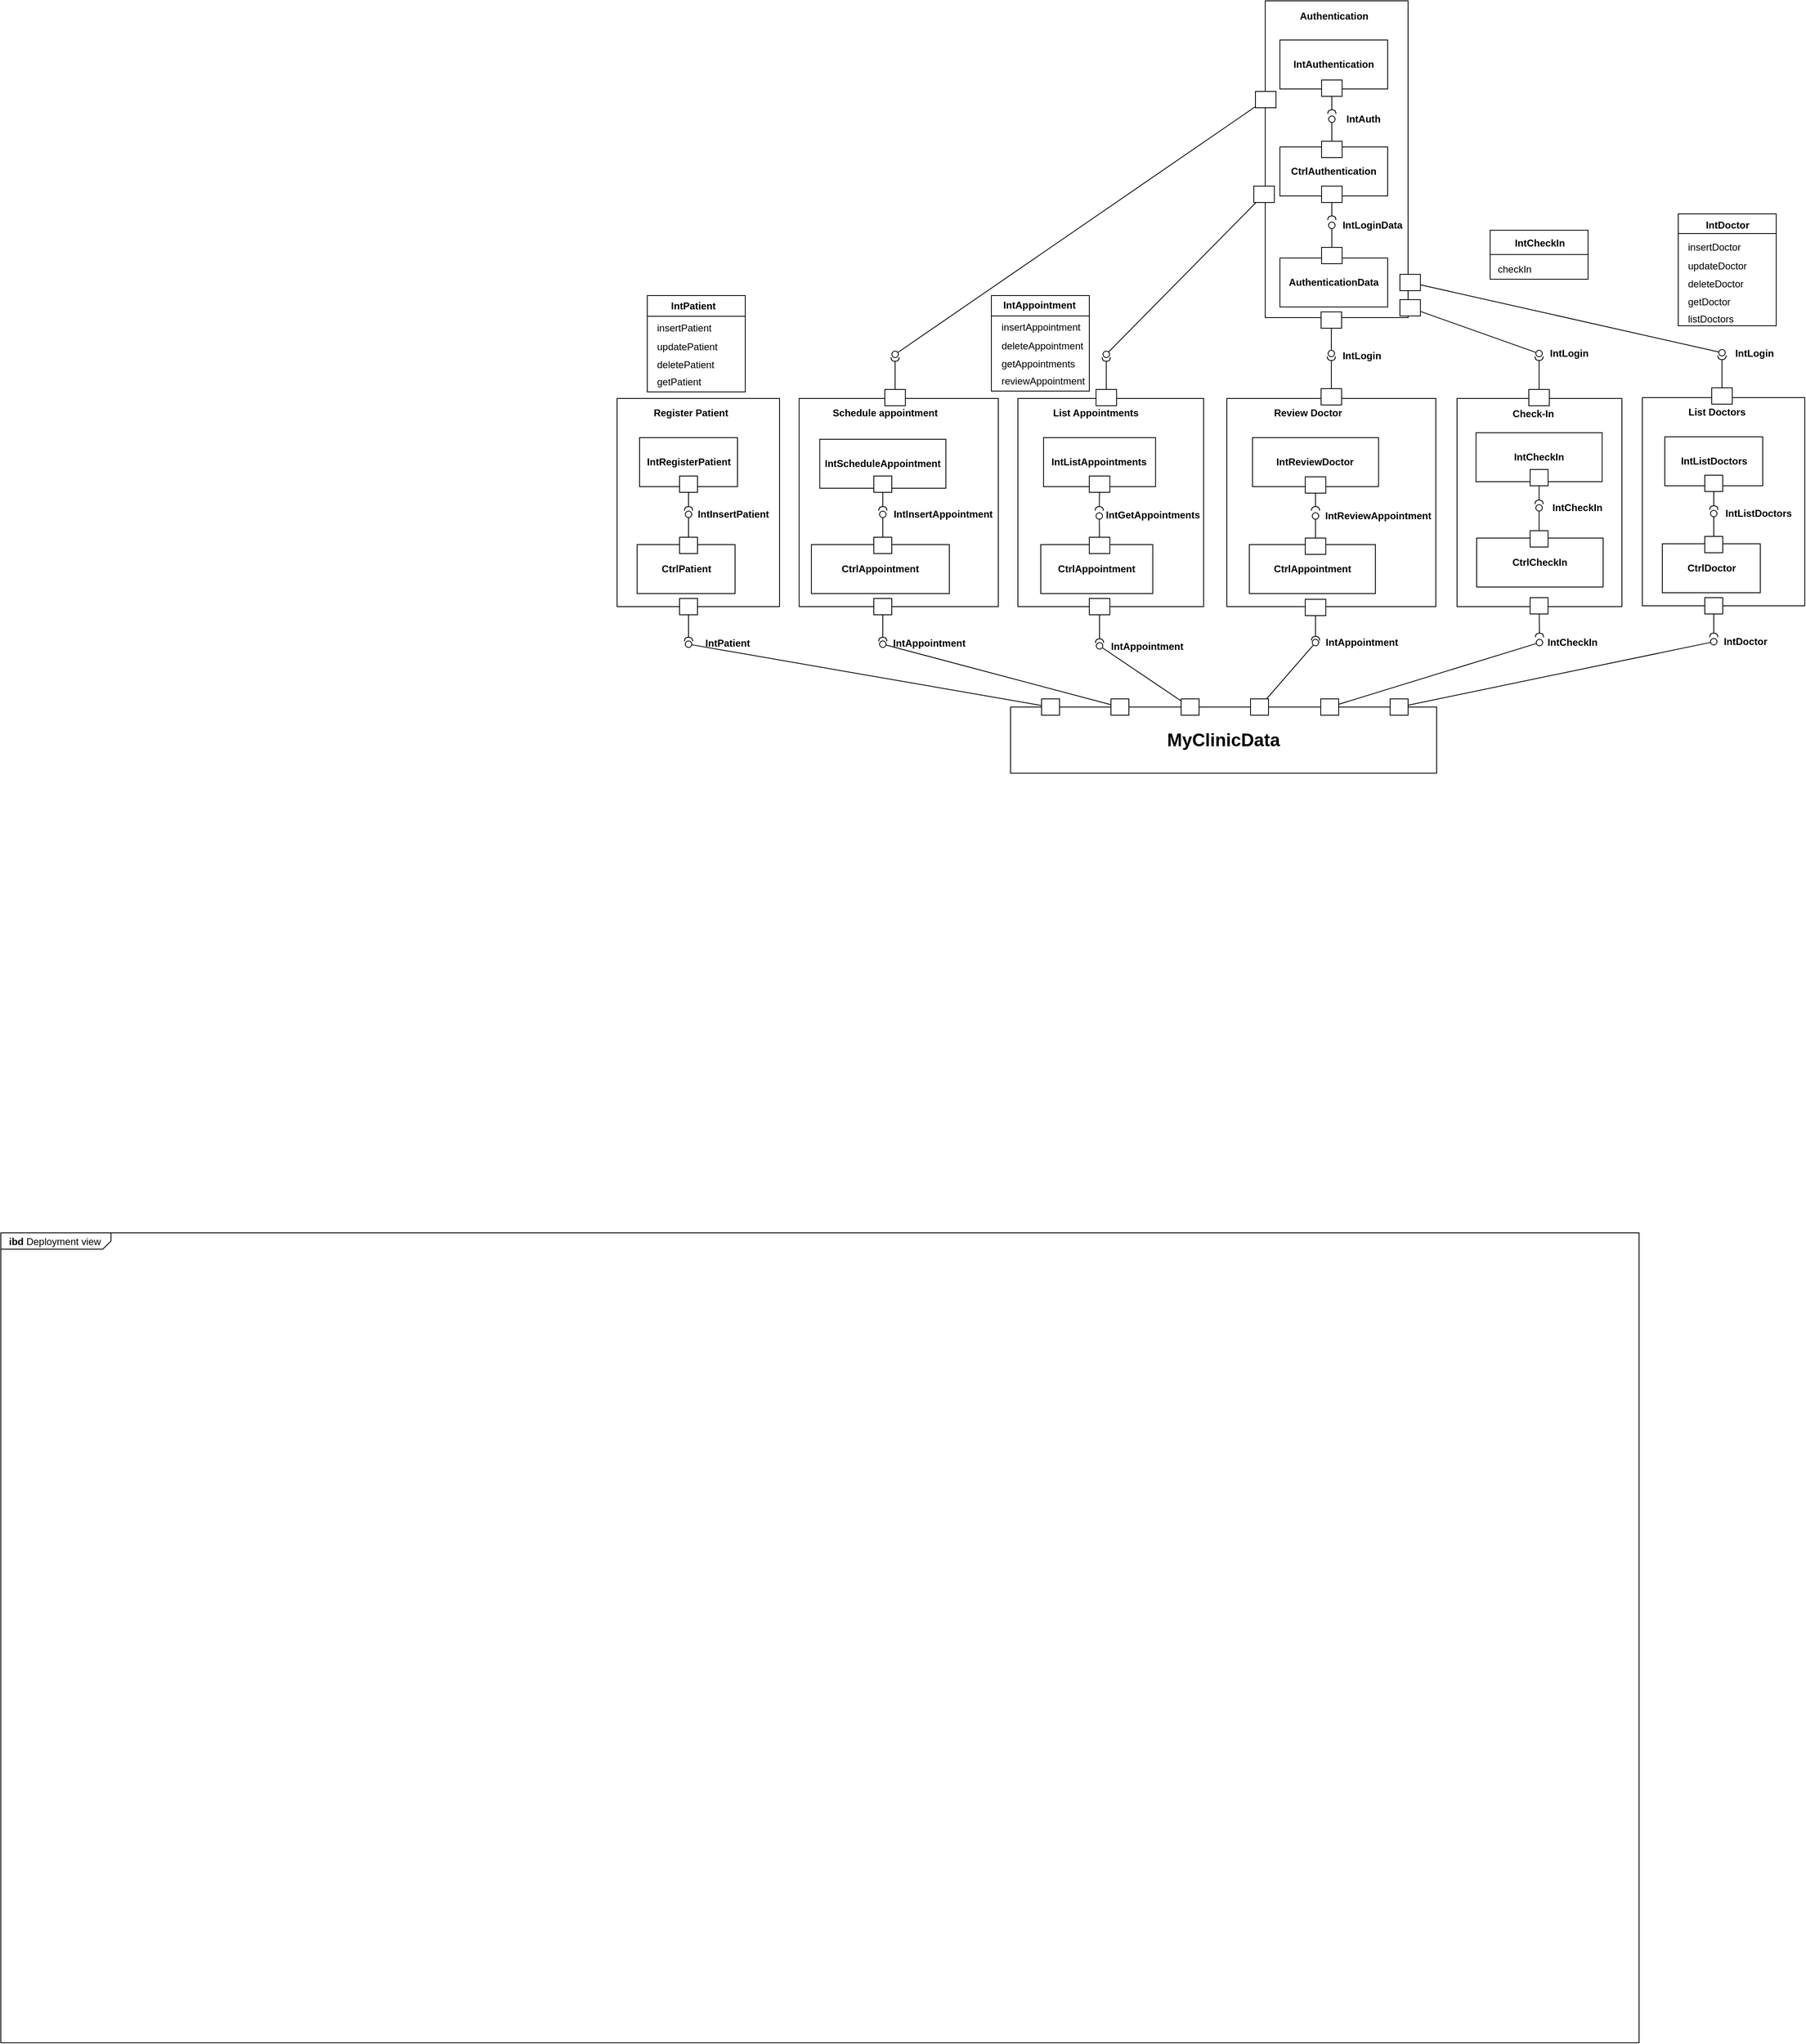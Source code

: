 <mxfile version="24.4.10" type="github">
  <diagram name="Page-1" id="0B5eI2xymsMHZ5SvDX9c">
    <mxGraphModel dx="3649" dy="1947" grid="0" gridSize="10" guides="1" tooltips="1" connect="1" arrows="1" fold="1" page="0" pageScale="1" pageWidth="827" pageHeight="1169" math="0" shadow="0">
      <root>
        <mxCell id="0" />
        <mxCell id="1" parent="0" />
        <mxCell id="wvoA0zVFi8Gp65wedPb3-1" value="&lt;p style=&quot;margin:0px;margin-top:4px;margin-left:10px;text-align:left;&quot;&gt;&lt;b&gt;ibd&amp;nbsp;&lt;/b&gt;Deployment view&lt;/p&gt;" style="html=1;shape=mxgraph.sysml.package;labelX=135.67;align=left;spacingLeft=10;html=1;overflow=fill;whiteSpace=wrap;recursiveResize=0;" parent="1" vertex="1">
          <mxGeometry x="-1584" y="997" width="2007" height="992" as="geometry" />
        </mxCell>
        <mxCell id="xZbFikLeT4wvKo1gLeNr-37" value="" style="endArrow=none;html=1;rounded=0;align=center;verticalAlign=top;endFill=0;labelBackgroundColor=none;endSize=2;" parent="1" source="xZbFikLeT4wvKo1gLeNr-43" target="xZbFikLeT4wvKo1gLeNr-38" edge="1">
          <mxGeometry relative="1" as="geometry">
            <mxPoint x="-330" y="279" as="sourcePoint" />
          </mxGeometry>
        </mxCell>
        <mxCell id="xZbFikLeT4wvKo1gLeNr-38" value="" style="ellipse;html=1;fontSize=11;align=center;fillColor=none;points=[];aspect=fixed;resizable=0;verticalAlign=bottom;labelPosition=center;verticalLabelPosition=top;flipH=1;" parent="1" vertex="1">
          <mxGeometry x="-745.5" y="272" width="8" height="8" as="geometry" />
        </mxCell>
        <mxCell id="xZbFikLeT4wvKo1gLeNr-39" value="" style="endArrow=none;html=1;rounded=0;align=center;verticalAlign=top;endFill=0;labelBackgroundColor=none;endSize=2;" parent="1" source="xZbFikLeT4wvKo1gLeNr-41" target="xZbFikLeT4wvKo1gLeNr-40" edge="1">
          <mxGeometry relative="1" as="geometry" />
        </mxCell>
        <mxCell id="xZbFikLeT4wvKo1gLeNr-40" value="" style="shape=requiredInterface;html=1;fontSize=11;align=center;fillColor=none;points=[];aspect=fixed;resizable=0;verticalAlign=bottom;labelPosition=center;verticalLabelPosition=top;flipH=1;rotation=90;" parent="1" vertex="1">
          <mxGeometry x="-744" y="265" width="5" height="10" as="geometry" />
        </mxCell>
        <mxCell id="xZbFikLeT4wvKo1gLeNr-47" value="&lt;b&gt;IntPatient&lt;/b&gt;" style="text;html=1;align=center;verticalAlign=middle;resizable=0;points=[];autosize=1;strokeColor=none;fillColor=none;" parent="1" vertex="1">
          <mxGeometry x="-731" y="262" width="73" height="26" as="geometry" />
        </mxCell>
        <mxCell id="DU2dMSWvI3W8ItSwa-sJ-14" value="" style="endArrow=none;html=1;rounded=0;align=center;verticalAlign=top;endFill=0;labelBackgroundColor=none;endSize=2;" parent="1" source="DU2dMSWvI3W8ItSwa-sJ-19" target="DU2dMSWvI3W8ItSwa-sJ-15" edge="1">
          <mxGeometry relative="1" as="geometry">
            <mxPoint x="-23" y="279" as="sourcePoint" />
          </mxGeometry>
        </mxCell>
        <mxCell id="DU2dMSWvI3W8ItSwa-sJ-15" value="" style="ellipse;html=1;fontSize=11;align=center;fillColor=none;points=[];aspect=fixed;resizable=0;verticalAlign=bottom;labelPosition=center;verticalLabelPosition=top;flipH=1;" parent="1" vertex="1">
          <mxGeometry x="-507.5" y="272" width="8" height="8" as="geometry" />
        </mxCell>
        <mxCell id="DU2dMSWvI3W8ItSwa-sJ-16" value="" style="endArrow=none;html=1;rounded=0;align=center;verticalAlign=top;endFill=0;labelBackgroundColor=none;endSize=2;" parent="1" source="DU2dMSWvI3W8ItSwa-sJ-18" target="DU2dMSWvI3W8ItSwa-sJ-17" edge="1">
          <mxGeometry relative="1" as="geometry" />
        </mxCell>
        <mxCell id="DU2dMSWvI3W8ItSwa-sJ-17" value="" style="shape=requiredInterface;html=1;fontSize=11;align=center;fillColor=none;points=[];aspect=fixed;resizable=0;verticalAlign=bottom;labelPosition=center;verticalLabelPosition=top;flipH=1;rotation=90;" parent="1" vertex="1">
          <mxGeometry x="-506" y="265" width="5" height="10" as="geometry" />
        </mxCell>
        <mxCell id="DU2dMSWvI3W8ItSwa-sJ-20" value="&lt;b&gt;IntCheckIn&lt;/b&gt;" style="text;html=1;align=center;verticalAlign=middle;resizable=0;points=[];autosize=1;strokeColor=none;fillColor=none;" parent="1" vertex="1">
          <mxGeometry x="301" y="261" width="79" height="26" as="geometry" />
        </mxCell>
        <mxCell id="DU2dMSWvI3W8ItSwa-sJ-111" value="" style="endArrow=none;html=1;rounded=0;align=center;verticalAlign=top;endFill=0;labelBackgroundColor=none;endSize=2;" parent="1" source="DU2dMSWvI3W8ItSwa-sJ-117" target="DU2dMSWvI3W8ItSwa-sJ-112" edge="1">
          <mxGeometry relative="1" as="geometry">
            <mxPoint x="214" y="340" as="sourcePoint" />
          </mxGeometry>
        </mxCell>
        <mxCell id="DU2dMSWvI3W8ItSwa-sJ-112" value="" style="ellipse;html=1;fontSize=11;align=center;fillColor=none;points=[];aspect=fixed;resizable=0;verticalAlign=bottom;labelPosition=center;verticalLabelPosition=top;flipH=1;" parent="1" vertex="1">
          <mxGeometry x="297" y="270" width="8" height="8" as="geometry" />
        </mxCell>
        <mxCell id="DU2dMSWvI3W8ItSwa-sJ-113" value="" style="endArrow=none;html=1;rounded=0;align=center;verticalAlign=top;endFill=0;labelBackgroundColor=none;endSize=2;" parent="1" source="DU2dMSWvI3W8ItSwa-sJ-115" target="DU2dMSWvI3W8ItSwa-sJ-114" edge="1">
          <mxGeometry relative="1" as="geometry" />
        </mxCell>
        <mxCell id="DU2dMSWvI3W8ItSwa-sJ-114" value="" style="shape=requiredInterface;html=1;fontSize=11;align=center;fillColor=none;points=[];aspect=fixed;resizable=0;verticalAlign=bottom;labelPosition=center;verticalLabelPosition=top;flipH=1;rotation=90;" parent="1" vertex="1">
          <mxGeometry x="298.5" y="260" width="5" height="10" as="geometry" />
        </mxCell>
        <mxCell id="uUh43rR42mcih1yRo6Ay-2" value="" style="group" parent="1" vertex="1" connectable="0">
          <mxGeometry x="-829" y="-25" width="199" height="265" as="geometry" />
        </mxCell>
        <mxCell id="xZbFikLeT4wvKo1gLeNr-18" value="" style="rounded=0;whiteSpace=wrap;html=1;fillColor=none;align=center;" parent="uUh43rR42mcih1yRo6Ay-2" vertex="1">
          <mxGeometry width="199" height="255" as="geometry" />
        </mxCell>
        <mxCell id="xZbFikLeT4wvKo1gLeNr-19" value="&lt;b&gt;Register Patient&lt;/b&gt;" style="text;html=1;align=center;verticalAlign=middle;resizable=0;points=[];autosize=1;strokeColor=none;fillColor=none;" parent="uUh43rR42mcih1yRo6Ay-2" vertex="1">
          <mxGeometry x="35.5" y="5" width="109" height="26" as="geometry" />
        </mxCell>
        <mxCell id="xZbFikLeT4wvKo1gLeNr-22" value="" style="endArrow=none;html=1;rounded=0;align=center;verticalAlign=top;endFill=0;labelBackgroundColor=none;endSize=2;" parent="uUh43rR42mcih1yRo6Ay-2" source="xZbFikLeT4wvKo1gLeNr-33" target="xZbFikLeT4wvKo1gLeNr-23" edge="1">
          <mxGeometry relative="1" as="geometry">
            <mxPoint x="87.5" y="173" as="sourcePoint" />
          </mxGeometry>
        </mxCell>
        <mxCell id="xZbFikLeT4wvKo1gLeNr-23" value="" style="ellipse;html=1;fontSize=11;align=center;fillColor=none;points=[];aspect=fixed;resizable=0;verticalAlign=bottom;labelPosition=center;verticalLabelPosition=top;flipH=1;" parent="uUh43rR42mcih1yRo6Ay-2" vertex="1">
          <mxGeometry x="83.5" y="138" width="8" height="8" as="geometry" />
        </mxCell>
        <mxCell id="xZbFikLeT4wvKo1gLeNr-25" value="" style="endArrow=none;html=1;rounded=0;align=center;verticalAlign=top;endFill=0;labelBackgroundColor=none;endSize=2;" parent="uUh43rR42mcih1yRo6Ay-2" source="xZbFikLeT4wvKo1gLeNr-24" target="xZbFikLeT4wvKo1gLeNr-26" edge="1">
          <mxGeometry relative="1" as="geometry" />
        </mxCell>
        <mxCell id="xZbFikLeT4wvKo1gLeNr-26" value="" style="shape=requiredInterface;html=1;fontSize=11;align=center;fillColor=none;points=[];aspect=fixed;resizable=0;verticalAlign=bottom;labelPosition=center;verticalLabelPosition=top;flipH=1;rotation=90;" parent="uUh43rR42mcih1yRo6Ay-2" vertex="1">
          <mxGeometry x="85" y="130" width="5" height="10" as="geometry" />
        </mxCell>
        <mxCell id="xZbFikLeT4wvKo1gLeNr-30" value="" style="group" parent="uUh43rR42mcih1yRo6Ay-2" vertex="1" connectable="0">
          <mxGeometry x="27.5" y="48" width="120" height="67" as="geometry" />
        </mxCell>
        <mxCell id="xZbFikLeT4wvKo1gLeNr-20" value="&lt;b&gt;IntRegisterPatient&lt;/b&gt;" style="rounded=0;whiteSpace=wrap;html=1;fillColor=none;" parent="xZbFikLeT4wvKo1gLeNr-30" vertex="1">
          <mxGeometry width="120" height="60" as="geometry" />
        </mxCell>
        <mxCell id="xZbFikLeT4wvKo1gLeNr-24" value="" style="html=1;rounded=0;" parent="xZbFikLeT4wvKo1gLeNr-30" vertex="1">
          <mxGeometry x="49" y="47" width="22" height="20" as="geometry" />
        </mxCell>
        <mxCell id="xZbFikLeT4wvKo1gLeNr-34" value="&lt;b&gt;IntInsertPatient&lt;/b&gt;" style="text;html=1;align=center;verticalAlign=middle;resizable=0;points=[];autosize=1;strokeColor=none;fillColor=none;" parent="uUh43rR42mcih1yRo6Ay-2" vertex="1">
          <mxGeometry x="89" y="129" width="105" height="26" as="geometry" />
        </mxCell>
        <mxCell id="xZbFikLeT4wvKo1gLeNr-35" value="" style="group" parent="uUh43rR42mcih1yRo6Ay-2" vertex="1" connectable="0">
          <mxGeometry x="24.5" y="170" width="120" height="69" as="geometry" />
        </mxCell>
        <mxCell id="xZbFikLeT4wvKo1gLeNr-29" value="&lt;b&gt;CtrlPatient&lt;/b&gt;" style="rounded=0;whiteSpace=wrap;html=1;fillColor=none;" parent="xZbFikLeT4wvKo1gLeNr-35" vertex="1">
          <mxGeometry y="9" width="120" height="60" as="geometry" />
        </mxCell>
        <mxCell id="xZbFikLeT4wvKo1gLeNr-33" value="" style="html=1;rounded=0;" parent="xZbFikLeT4wvKo1gLeNr-35" vertex="1">
          <mxGeometry x="52" width="22" height="20" as="geometry" />
        </mxCell>
        <mxCell id="xZbFikLeT4wvKo1gLeNr-41" value="" style="html=1;rounded=0;" parent="uUh43rR42mcih1yRo6Ay-2" vertex="1">
          <mxGeometry x="76.5" y="245" width="22" height="20" as="geometry" />
        </mxCell>
        <mxCell id="uUh43rR42mcih1yRo6Ay-4" value="&lt;b&gt;IntAppointment&lt;/b&gt;" style="text;html=1;align=center;verticalAlign=middle;resizable=0;points=[];autosize=1;strokeColor=none;fillColor=none;" parent="1" vertex="1">
          <mxGeometry x="-501" y="262" width="107" height="26" as="geometry" />
        </mxCell>
        <mxCell id="uUh43rR42mcih1yRo6Ay-40" value="" style="group" parent="1" vertex="1" connectable="0">
          <mxGeometry x="427" y="-26" width="199" height="265" as="geometry" />
        </mxCell>
        <mxCell id="uUh43rR42mcih1yRo6Ay-41" value="" style="rounded=0;whiteSpace=wrap;html=1;fillColor=none;align=center;" parent="uUh43rR42mcih1yRo6Ay-40" vertex="1">
          <mxGeometry width="199" height="255" as="geometry" />
        </mxCell>
        <mxCell id="uUh43rR42mcih1yRo6Ay-42" value="&lt;b&gt;List Doctors&lt;/b&gt;" style="text;html=1;align=center;verticalAlign=middle;resizable=0;points=[];autosize=1;strokeColor=none;fillColor=none;" parent="uUh43rR42mcih1yRo6Ay-40" vertex="1">
          <mxGeometry x="46.5" y="5" width="88" height="26" as="geometry" />
        </mxCell>
        <mxCell id="uUh43rR42mcih1yRo6Ay-43" value="" style="endArrow=none;html=1;rounded=0;align=center;verticalAlign=top;endFill=0;labelBackgroundColor=none;endSize=2;" parent="uUh43rR42mcih1yRo6Ay-40" source="uUh43rR42mcih1yRo6Ay-53" target="uUh43rR42mcih1yRo6Ay-44" edge="1">
          <mxGeometry relative="1" as="geometry">
            <mxPoint x="87.5" y="173" as="sourcePoint" />
          </mxGeometry>
        </mxCell>
        <mxCell id="uUh43rR42mcih1yRo6Ay-44" value="" style="ellipse;html=1;fontSize=11;align=center;fillColor=none;points=[];aspect=fixed;resizable=0;verticalAlign=bottom;labelPosition=center;verticalLabelPosition=top;flipH=1;" parent="uUh43rR42mcih1yRo6Ay-40" vertex="1">
          <mxGeometry x="83.5" y="138" width="8" height="8" as="geometry" />
        </mxCell>
        <mxCell id="uUh43rR42mcih1yRo6Ay-45" value="" style="endArrow=none;html=1;rounded=0;align=center;verticalAlign=top;endFill=0;labelBackgroundColor=none;endSize=2;" parent="uUh43rR42mcih1yRo6Ay-40" source="uUh43rR42mcih1yRo6Ay-49" target="uUh43rR42mcih1yRo6Ay-46" edge="1">
          <mxGeometry relative="1" as="geometry" />
        </mxCell>
        <mxCell id="uUh43rR42mcih1yRo6Ay-46" value="" style="shape=requiredInterface;html=1;fontSize=11;align=center;fillColor=none;points=[];aspect=fixed;resizable=0;verticalAlign=bottom;labelPosition=center;verticalLabelPosition=top;flipH=1;rotation=90;" parent="uUh43rR42mcih1yRo6Ay-40" vertex="1">
          <mxGeometry x="85" y="130" width="5" height="10" as="geometry" />
        </mxCell>
        <mxCell id="uUh43rR42mcih1yRo6Ay-47" value="" style="group" parent="uUh43rR42mcih1yRo6Ay-40" vertex="1" connectable="0">
          <mxGeometry x="27.5" y="48" width="120" height="67" as="geometry" />
        </mxCell>
        <mxCell id="uUh43rR42mcih1yRo6Ay-48" value="&lt;b&gt;IntListDoctors&lt;/b&gt;" style="rounded=0;whiteSpace=wrap;html=1;fillColor=none;" parent="uUh43rR42mcih1yRo6Ay-47" vertex="1">
          <mxGeometry width="120" height="60" as="geometry" />
        </mxCell>
        <mxCell id="uUh43rR42mcih1yRo6Ay-49" value="" style="html=1;rounded=0;" parent="uUh43rR42mcih1yRo6Ay-47" vertex="1">
          <mxGeometry x="49" y="47" width="22" height="20" as="geometry" />
        </mxCell>
        <mxCell id="uUh43rR42mcih1yRo6Ay-50" value="&lt;b&gt;IntListDoctors&lt;/b&gt;" style="text;html=1;align=center;verticalAlign=middle;resizable=0;points=[];autosize=1;strokeColor=none;fillColor=none;" parent="uUh43rR42mcih1yRo6Ay-40" vertex="1">
          <mxGeometry x="92" y="129" width="99" height="26" as="geometry" />
        </mxCell>
        <mxCell id="uUh43rR42mcih1yRo6Ay-51" value="" style="group" parent="uUh43rR42mcih1yRo6Ay-40" vertex="1" connectable="0">
          <mxGeometry x="24.5" y="170" width="120" height="69" as="geometry" />
        </mxCell>
        <mxCell id="uUh43rR42mcih1yRo6Ay-52" value="&lt;b&gt;CtrlDoctor&lt;/b&gt;" style="rounded=0;whiteSpace=wrap;html=1;fillColor=none;" parent="uUh43rR42mcih1yRo6Ay-51" vertex="1">
          <mxGeometry y="9" width="120" height="60" as="geometry" />
        </mxCell>
        <mxCell id="uUh43rR42mcih1yRo6Ay-53" value="" style="html=1;rounded=0;" parent="uUh43rR42mcih1yRo6Ay-51" vertex="1">
          <mxGeometry x="52" width="22" height="20" as="geometry" />
        </mxCell>
        <mxCell id="uUh43rR42mcih1yRo6Ay-54" value="" style="html=1;rounded=0;" parent="uUh43rR42mcih1yRo6Ay-40" vertex="1">
          <mxGeometry x="76.5" y="245" width="22" height="20" as="geometry" />
        </mxCell>
        <mxCell id="wvoA0zVFi8Gp65wedPb3-70" value="" style="html=1;rounded=0;container=0;" parent="uUh43rR42mcih1yRo6Ay-40" vertex="1">
          <mxGeometry x="85.001" y="-12" width="25.158" height="20" as="geometry" />
        </mxCell>
        <mxCell id="wvoA0zVFi8Gp65wedPb3-71" value="" style="endArrow=none;html=1;rounded=0;align=center;verticalAlign=top;endFill=0;labelBackgroundColor=none;endSize=2;" parent="uUh43rR42mcih1yRo6Ay-40" source="wvoA0zVFi8Gp65wedPb3-70" target="wvoA0zVFi8Gp65wedPb3-72" edge="1">
          <mxGeometry relative="1" as="geometry">
            <mxPoint x="101.78" y="-78" as="sourcePoint" />
          </mxGeometry>
        </mxCell>
        <mxCell id="wvoA0zVFi8Gp65wedPb3-72" value="" style="shape=requiredInterface;html=1;fontSize=11;align=center;fillColor=none;points=[];aspect=fixed;resizable=0;verticalAlign=bottom;labelPosition=center;verticalLabelPosition=top;flipH=1;rotation=-90;container=0;" parent="uUh43rR42mcih1yRo6Ay-40" vertex="1">
          <mxGeometry x="95.078" y="-54" width="5" height="10" as="geometry" />
        </mxCell>
        <mxCell id="wvoA0zVFi8Gp65wedPb3-73" value="" style="ellipse;html=1;fontSize=11;align=center;fillColor=none;points=[];aspect=fixed;resizable=0;verticalAlign=bottom;labelPosition=center;verticalLabelPosition=top;flipH=1;container=0;" parent="uUh43rR42mcih1yRo6Ay-40" vertex="1">
          <mxGeometry x="93.578" y="-59" width="8" height="8" as="geometry" />
        </mxCell>
        <mxCell id="uUh43rR42mcih1yRo6Ay-55" value="&lt;b&gt;IntDoctor&lt;/b&gt;" style="text;html=1;align=center;verticalAlign=middle;resizable=0;points=[];autosize=1;strokeColor=none;fillColor=none;" parent="1" vertex="1">
          <mxGeometry x="517" y="260" width="71" height="26" as="geometry" />
        </mxCell>
        <mxCell id="uUh43rR42mcih1yRo6Ay-56" value="" style="ellipse;html=1;fontSize=11;align=center;fillColor=none;points=[];aspect=fixed;resizable=0;verticalAlign=bottom;labelPosition=center;verticalLabelPosition=top;flipH=1;" parent="1" vertex="1">
          <mxGeometry x="510.5" y="269" width="8" height="8" as="geometry" />
        </mxCell>
        <mxCell id="uUh43rR42mcih1yRo6Ay-57" value="" style="endArrow=none;html=1;rounded=0;align=center;verticalAlign=top;endFill=0;labelBackgroundColor=none;endSize=2;" parent="1" source="uUh43rR42mcih1yRo6Ay-54" target="uUh43rR42mcih1yRo6Ay-58" edge="1">
          <mxGeometry relative="1" as="geometry">
            <mxPoint x="610" y="257" as="sourcePoint" />
          </mxGeometry>
        </mxCell>
        <mxCell id="uUh43rR42mcih1yRo6Ay-58" value="" style="shape=requiredInterface;html=1;fontSize=11;align=center;fillColor=none;points=[];aspect=fixed;resizable=0;verticalAlign=bottom;labelPosition=center;verticalLabelPosition=top;flipH=1;rotation=90;" parent="1" vertex="1">
          <mxGeometry x="512" y="260" width="5" height="10" as="geometry" />
        </mxCell>
        <mxCell id="uUh43rR42mcih1yRo6Ay-59" value="" style="endArrow=none;html=1;rounded=0;align=center;verticalAlign=top;endFill=0;labelBackgroundColor=none;endSize=2;" parent="1" source="uUh43rR42mcih1yRo6Ay-16" target="uUh43rR42mcih1yRo6Ay-56" edge="1">
          <mxGeometry relative="1" as="geometry">
            <mxPoint x="-184" y="364" as="sourcePoint" />
            <mxPoint x="84" y="288" as="targetPoint" />
          </mxGeometry>
        </mxCell>
        <mxCell id="uUh43rR42mcih1yRo6Ay-92" value="" style="endArrow=none;html=1;rounded=0;align=center;verticalAlign=top;endFill=0;labelBackgroundColor=none;endSize=2;" parent="1" source="wvoA0zVFi8Gp65wedPb3-2" target="uUh43rR42mcih1yRo6Ay-93" edge="1">
          <mxGeometry relative="1" as="geometry">
            <mxPoint x="-120.5" y="348.5" as="sourcePoint" />
          </mxGeometry>
        </mxCell>
        <mxCell id="uUh43rR42mcih1yRo6Ay-93" value="" style="ellipse;html=1;fontSize=11;align=center;fillColor=none;points=[];aspect=fixed;resizable=0;verticalAlign=bottom;labelPosition=center;verticalLabelPosition=top;flipH=1;" parent="1" vertex="1">
          <mxGeometry x="-242" y="274" width="8" height="8" as="geometry" />
        </mxCell>
        <mxCell id="uUh43rR42mcih1yRo6Ay-94" value="" style="endArrow=none;html=1;rounded=0;align=center;verticalAlign=top;endFill=0;labelBackgroundColor=none;endSize=2;" parent="1" source="uUh43rR42mcih1yRo6Ay-90" target="uUh43rR42mcih1yRo6Ay-95" edge="1">
          <mxGeometry relative="1" as="geometry">
            <mxPoint x="-336.5" y="238.5" as="sourcePoint" />
          </mxGeometry>
        </mxCell>
        <mxCell id="uUh43rR42mcih1yRo6Ay-95" value="" style="shape=requiredInterface;html=1;fontSize=11;align=center;fillColor=none;points=[];aspect=fixed;resizable=0;verticalAlign=bottom;labelPosition=center;verticalLabelPosition=top;flipH=1;rotation=90;" parent="1" vertex="1">
          <mxGeometry x="-240.5" y="267" width="5" height="10" as="geometry" />
        </mxCell>
        <mxCell id="uUh43rR42mcih1yRo6Ay-96" value="&lt;b&gt;IntAppointment&lt;/b&gt;" style="text;html=1;align=center;verticalAlign=middle;resizable=0;points=[];autosize=1;strokeColor=none;fillColor=none;" parent="1" vertex="1">
          <mxGeometry x="-234" y="266" width="107" height="26" as="geometry" />
        </mxCell>
        <mxCell id="uUh43rR42mcih1yRo6Ay-131" value="&lt;b&gt;IntAppointment&lt;/b&gt;" style="text;html=1;align=center;verticalAlign=middle;resizable=0;points=[];autosize=1;strokeColor=none;fillColor=none;" parent="1" vertex="1">
          <mxGeometry x="29.12" y="261" width="107" height="26" as="geometry" />
        </mxCell>
        <mxCell id="uUh43rR42mcih1yRo6Ay-132" value="" style="ellipse;html=1;fontSize=11;align=center;fillColor=none;points=[];aspect=fixed;resizable=0;verticalAlign=bottom;labelPosition=center;verticalLabelPosition=top;flipH=1;" parent="1" vertex="1">
          <mxGeometry x="22.62" y="270" width="8" height="8" as="geometry" />
        </mxCell>
        <mxCell id="uUh43rR42mcih1yRo6Ay-133" value="" style="endArrow=none;html=1;rounded=0;align=center;verticalAlign=top;endFill=0;labelBackgroundColor=none;endSize=2;" parent="1" source="wvoA0zVFi8Gp65wedPb3-7" target="uUh43rR42mcih1yRo6Ay-134" edge="1">
          <mxGeometry relative="1" as="geometry">
            <mxPoint x="52.617" y="243" as="sourcePoint" />
          </mxGeometry>
        </mxCell>
        <mxCell id="uUh43rR42mcih1yRo6Ay-134" value="" style="shape=requiredInterface;html=1;fontSize=11;align=center;fillColor=none;points=[];aspect=fixed;resizable=0;verticalAlign=bottom;labelPosition=center;verticalLabelPosition=top;flipH=1;rotation=90;container=0;" parent="1" vertex="1">
          <mxGeometry x="24.12" y="264" width="5" height="10" as="geometry" />
        </mxCell>
        <mxCell id="uUh43rR42mcih1yRo6Ay-140" value="" style="endArrow=none;html=1;rounded=0;align=center;verticalAlign=top;endFill=0;labelBackgroundColor=none;endSize=2;" parent="1" source="wvoA0zVFi8Gp65wedPb3-3" target="uUh43rR42mcih1yRo6Ay-132" edge="1">
          <mxGeometry relative="1" as="geometry">
            <mxPoint x="-55" y="365" as="sourcePoint" />
            <mxPoint x="384" y="287" as="targetPoint" />
          </mxGeometry>
        </mxCell>
        <mxCell id="wvoA0zVFi8Gp65wedPb3-5" value="" style="group" parent="1" vertex="1" connectable="0">
          <mxGeometry x="-338" y="-25" width="231.202" height="265" as="geometry" />
        </mxCell>
        <mxCell id="uUh43rR42mcih1yRo6Ay-77" value="" style="rounded=0;whiteSpace=wrap;html=1;fillColor=none;align=center;" parent="wvoA0zVFi8Gp65wedPb3-5" vertex="1">
          <mxGeometry width="227.565" height="255" as="geometry" />
        </mxCell>
        <mxCell id="uUh43rR42mcih1yRo6Ay-78" value="&lt;b&gt;List Appointments&lt;/b&gt;" style="text;html=1;align=center;verticalAlign=middle;resizable=0;points=[];autosize=1;strokeColor=none;fillColor=none;" parent="wvoA0zVFi8Gp65wedPb3-5" vertex="1">
          <mxGeometry x="33.734" y="5" width="123" height="26" as="geometry" />
        </mxCell>
        <mxCell id="uUh43rR42mcih1yRo6Ay-79" value="" style="endArrow=none;html=1;rounded=0;align=center;verticalAlign=top;endFill=0;labelBackgroundColor=none;endSize=2;" parent="wvoA0zVFi8Gp65wedPb3-5" source="uUh43rR42mcih1yRo6Ay-89" target="uUh43rR42mcih1yRo6Ay-80" edge="1">
          <mxGeometry relative="1" as="geometry">
            <mxPoint x="100.06" y="173" as="sourcePoint" />
          </mxGeometry>
        </mxCell>
        <mxCell id="uUh43rR42mcih1yRo6Ay-80" value="" style="ellipse;html=1;fontSize=11;align=center;fillColor=none;points=[];aspect=fixed;resizable=0;verticalAlign=bottom;labelPosition=center;verticalLabelPosition=top;flipH=1;" parent="wvoA0zVFi8Gp65wedPb3-5" vertex="1">
          <mxGeometry x="95.706" y="140" width="8" height="8" as="geometry" />
        </mxCell>
        <mxCell id="uUh43rR42mcih1yRo6Ay-81" value="" style="endArrow=none;html=1;rounded=0;align=center;verticalAlign=top;endFill=0;labelBackgroundColor=none;endSize=2;" parent="wvoA0zVFi8Gp65wedPb3-5" source="uUh43rR42mcih1yRo6Ay-85" target="uUh43rR42mcih1yRo6Ay-82" edge="1">
          <mxGeometry relative="1" as="geometry" />
        </mxCell>
        <mxCell id="uUh43rR42mcih1yRo6Ay-82" value="" style="shape=requiredInterface;html=1;fontSize=11;align=center;fillColor=none;points=[];aspect=fixed;resizable=0;verticalAlign=bottom;labelPosition=center;verticalLabelPosition=top;flipH=1;rotation=90;" parent="wvoA0zVFi8Gp65wedPb3-5" vertex="1">
          <mxGeometry x="97.201" y="130" width="5" height="10" as="geometry" />
        </mxCell>
        <mxCell id="uUh43rR42mcih1yRo6Ay-83" value="" style="group" parent="wvoA0zVFi8Gp65wedPb3-5" vertex="1" connectable="0">
          <mxGeometry x="31.447" y="48" width="137.225" height="67" as="geometry" />
        </mxCell>
        <mxCell id="uUh43rR42mcih1yRo6Ay-84" value="&lt;b&gt;IntListAppointments&lt;/b&gt;" style="rounded=0;whiteSpace=wrap;html=1;fillColor=none;" parent="uUh43rR42mcih1yRo6Ay-83" vertex="1">
          <mxGeometry width="137.225" height="60" as="geometry" />
        </mxCell>
        <mxCell id="uUh43rR42mcih1yRo6Ay-85" value="" style="html=1;rounded=0;" parent="uUh43rR42mcih1yRo6Ay-83" vertex="1">
          <mxGeometry x="56.033" y="47" width="25.158" height="20" as="geometry" />
        </mxCell>
        <mxCell id="uUh43rR42mcih1yRo6Ay-86" value="&lt;b&gt;IntGetAppointments&lt;/b&gt;" style="text;html=1;align=center;verticalAlign=middle;resizable=0;points=[];autosize=1;strokeColor=none;fillColor=none;" parent="wvoA0zVFi8Gp65wedPb3-5" vertex="1">
          <mxGeometry x="98.202" y="130" width="133" height="26" as="geometry" />
        </mxCell>
        <mxCell id="uUh43rR42mcih1yRo6Ay-87" value="" style="group" parent="wvoA0zVFi8Gp65wedPb3-5" vertex="1" connectable="0">
          <mxGeometry x="28.017" y="170" width="137.225" height="69" as="geometry" />
        </mxCell>
        <mxCell id="uUh43rR42mcih1yRo6Ay-88" value="&lt;b&gt;CtrlAppointment&lt;/b&gt;" style="rounded=0;whiteSpace=wrap;html=1;fillColor=none;" parent="uUh43rR42mcih1yRo6Ay-87" vertex="1">
          <mxGeometry y="9" width="137.225" height="60" as="geometry" />
        </mxCell>
        <mxCell id="uUh43rR42mcih1yRo6Ay-89" value="" style="html=1;rounded=0;" parent="uUh43rR42mcih1yRo6Ay-87" vertex="1">
          <mxGeometry x="59.464" width="25.158" height="20" as="geometry" />
        </mxCell>
        <mxCell id="uUh43rR42mcih1yRo6Ay-90" value="" style="html=1;rounded=0;" parent="wvoA0zVFi8Gp65wedPb3-5" vertex="1">
          <mxGeometry x="87.481" y="245" width="25.158" height="20" as="geometry" />
        </mxCell>
        <mxCell id="wvoA0zVFi8Gp65wedPb3-51" value="" style="html=1;rounded=0;container=0;" parent="wvoA0zVFi8Gp65wedPb3-5" vertex="1">
          <mxGeometry x="95.701" y="-11" width="25.158" height="20" as="geometry" />
        </mxCell>
        <mxCell id="wvoA0zVFi8Gp65wedPb3-52" value="" style="endArrow=none;html=1;rounded=0;align=center;verticalAlign=top;endFill=0;labelBackgroundColor=none;endSize=2;" parent="wvoA0zVFi8Gp65wedPb3-5" source="wvoA0zVFi8Gp65wedPb3-51" target="wvoA0zVFi8Gp65wedPb3-53" edge="1">
          <mxGeometry relative="1" as="geometry">
            <mxPoint x="112.48" y="-77" as="sourcePoint" />
          </mxGeometry>
        </mxCell>
        <mxCell id="wvoA0zVFi8Gp65wedPb3-53" value="" style="shape=requiredInterface;html=1;fontSize=11;align=center;fillColor=none;points=[];aspect=fixed;resizable=0;verticalAlign=bottom;labelPosition=center;verticalLabelPosition=top;flipH=1;rotation=-90;container=0;" parent="wvoA0zVFi8Gp65wedPb3-5" vertex="1">
          <mxGeometry x="105.778" y="-53" width="5" height="10" as="geometry" />
        </mxCell>
        <mxCell id="wvoA0zVFi8Gp65wedPb3-55" value="" style="ellipse;html=1;fontSize=11;align=center;fillColor=none;points=[];aspect=fixed;resizable=0;verticalAlign=bottom;labelPosition=center;verticalLabelPosition=top;flipH=1;container=0;" parent="wvoA0zVFi8Gp65wedPb3-5" vertex="1">
          <mxGeometry x="104.278" y="-58" width="8" height="8" as="geometry" />
        </mxCell>
        <mxCell id="wvoA0zVFi8Gp65wedPb3-6" value="" style="group" parent="1" vertex="1" connectable="0">
          <mxGeometry x="-606" y="-25" width="245.5" height="265" as="geometry" />
        </mxCell>
        <mxCell id="DU2dMSWvI3W8ItSwa-sJ-1" value="" style="rounded=0;whiteSpace=wrap;html=1;fillColor=none;align=center;container=0;" parent="wvoA0zVFi8Gp65wedPb3-6" vertex="1">
          <mxGeometry width="244" height="255" as="geometry" />
        </mxCell>
        <mxCell id="DU2dMSWvI3W8ItSwa-sJ-2" value="&lt;b&gt;Schedule appointment&lt;/b&gt;" style="text;html=1;align=center;verticalAlign=middle;resizable=0;points=[];autosize=1;strokeColor=none;fillColor=none;container=0;" parent="wvoA0zVFi8Gp65wedPb3-6" vertex="1">
          <mxGeometry x="31.5" y="5" width="147" height="26" as="geometry" />
        </mxCell>
        <mxCell id="DU2dMSWvI3W8ItSwa-sJ-3" value="" style="endArrow=none;html=1;rounded=0;align=center;verticalAlign=top;endFill=0;labelBackgroundColor=none;endSize=2;" parent="wvoA0zVFi8Gp65wedPb3-6" source="DU2dMSWvI3W8ItSwa-sJ-13" target="DU2dMSWvI3W8ItSwa-sJ-4" edge="1">
          <mxGeometry relative="1" as="geometry">
            <mxPoint x="102.5" y="173" as="sourcePoint" />
          </mxGeometry>
        </mxCell>
        <mxCell id="DU2dMSWvI3W8ItSwa-sJ-4" value="" style="ellipse;html=1;fontSize=11;align=center;fillColor=none;points=[];aspect=fixed;resizable=0;verticalAlign=bottom;labelPosition=center;verticalLabelPosition=top;flipH=1;container=0;" parent="wvoA0zVFi8Gp65wedPb3-6" vertex="1">
          <mxGeometry x="98.5" y="138" width="8" height="8" as="geometry" />
        </mxCell>
        <mxCell id="DU2dMSWvI3W8ItSwa-sJ-5" value="" style="endArrow=none;html=1;rounded=0;align=center;verticalAlign=top;endFill=0;labelBackgroundColor=none;endSize=2;" parent="wvoA0zVFi8Gp65wedPb3-6" source="DU2dMSWvI3W8ItSwa-sJ-9" target="DU2dMSWvI3W8ItSwa-sJ-6" edge="1">
          <mxGeometry relative="1" as="geometry" />
        </mxCell>
        <mxCell id="DU2dMSWvI3W8ItSwa-sJ-6" value="" style="shape=requiredInterface;html=1;fontSize=11;align=center;fillColor=none;points=[];aspect=fixed;resizable=0;verticalAlign=bottom;labelPosition=center;verticalLabelPosition=top;flipH=1;rotation=90;container=0;" parent="wvoA0zVFi8Gp65wedPb3-6" vertex="1">
          <mxGeometry x="100" y="130" width="5" height="10" as="geometry" />
        </mxCell>
        <mxCell id="DU2dMSWvI3W8ItSwa-sJ-10" value="&lt;b&gt;IntInsertAppointment&lt;/b&gt;" style="text;html=1;align=center;verticalAlign=middle;resizable=0;points=[];autosize=1;strokeColor=none;fillColor=none;container=0;" parent="wvoA0zVFi8Gp65wedPb3-6" vertex="1">
          <mxGeometry x="106.5" y="129" width="139" height="26" as="geometry" />
        </mxCell>
        <mxCell id="DU2dMSWvI3W8ItSwa-sJ-18" value="" style="html=1;rounded=0;container=0;" parent="wvoA0zVFi8Gp65wedPb3-6" vertex="1">
          <mxGeometry x="91.5" y="245" width="22" height="20" as="geometry" />
        </mxCell>
        <mxCell id="DU2dMSWvI3W8ItSwa-sJ-8" value="&lt;b&gt;IntScheduleAppointment&lt;/b&gt;" style="rounded=0;whiteSpace=wrap;html=1;fillColor=none;container=0;" parent="wvoA0zVFi8Gp65wedPb3-6" vertex="1">
          <mxGeometry x="25.25" y="50" width="154.5" height="60" as="geometry" />
        </mxCell>
        <mxCell id="DU2dMSWvI3W8ItSwa-sJ-9" value="" style="html=1;rounded=0;container=0;" parent="wvoA0zVFi8Gp65wedPb3-6" vertex="1">
          <mxGeometry x="91.5" y="95" width="22" height="20" as="geometry" />
        </mxCell>
        <mxCell id="DU2dMSWvI3W8ItSwa-sJ-12" value="&lt;b&gt;CtrlAppointment&lt;/b&gt;" style="rounded=0;whiteSpace=wrap;html=1;fillColor=none;container=0;" parent="wvoA0zVFi8Gp65wedPb3-6" vertex="1">
          <mxGeometry x="15" y="179" width="169" height="60" as="geometry" />
        </mxCell>
        <mxCell id="DU2dMSWvI3W8ItSwa-sJ-13" value="" style="html=1;rounded=0;container=0;" parent="wvoA0zVFi8Gp65wedPb3-6" vertex="1">
          <mxGeometry x="91.5" y="170" width="22" height="20" as="geometry" />
        </mxCell>
        <mxCell id="wvoA0zVFi8Gp65wedPb3-56" value="" style="html=1;rounded=0;container=0;" parent="wvoA0zVFi8Gp65wedPb3-6" vertex="1">
          <mxGeometry x="105.001" y="-11" width="25.158" height="20" as="geometry" />
        </mxCell>
        <mxCell id="wvoA0zVFi8Gp65wedPb3-57" value="" style="endArrow=none;html=1;rounded=0;align=center;verticalAlign=top;endFill=0;labelBackgroundColor=none;endSize=2;" parent="wvoA0zVFi8Gp65wedPb3-6" source="wvoA0zVFi8Gp65wedPb3-56" target="wvoA0zVFi8Gp65wedPb3-58" edge="1">
          <mxGeometry relative="1" as="geometry">
            <mxPoint x="121.78" y="-77" as="sourcePoint" />
          </mxGeometry>
        </mxCell>
        <mxCell id="wvoA0zVFi8Gp65wedPb3-58" value="" style="shape=requiredInterface;html=1;fontSize=11;align=center;fillColor=none;points=[];aspect=fixed;resizable=0;verticalAlign=bottom;labelPosition=center;verticalLabelPosition=top;flipH=1;rotation=-90;container=0;" parent="wvoA0zVFi8Gp65wedPb3-6" vertex="1">
          <mxGeometry x="115.078" y="-53" width="5" height="10" as="geometry" />
        </mxCell>
        <mxCell id="wvoA0zVFi8Gp65wedPb3-59" value="" style="ellipse;html=1;fontSize=11;align=center;fillColor=none;points=[];aspect=fixed;resizable=0;verticalAlign=bottom;labelPosition=center;verticalLabelPosition=top;flipH=1;container=0;" parent="wvoA0zVFi8Gp65wedPb3-6" vertex="1">
          <mxGeometry x="113.578" y="-58" width="8" height="8" as="geometry" />
        </mxCell>
        <mxCell id="wvoA0zVFi8Gp65wedPb3-11" value="" style="group" parent="1" vertex="1" connectable="0">
          <mxGeometry x="-82" y="-25" width="259.119" height="266" as="geometry" />
        </mxCell>
        <mxCell id="uUh43rR42mcih1yRo6Ay-117" value="" style="rounded=0;whiteSpace=wrap;html=1;fillColor=none;align=center;container=0;" parent="wvoA0zVFi8Gp65wedPb3-11" vertex="1">
          <mxGeometry width="256" height="255" as="geometry" />
        </mxCell>
        <mxCell id="uUh43rR42mcih1yRo6Ay-118" value="&lt;b&gt;Review Doctor&lt;/b&gt;" style="text;html=1;align=center;verticalAlign=middle;resizable=0;points=[];autosize=1;strokeColor=none;fillColor=none;container=0;" parent="wvoA0zVFi8Gp65wedPb3-11" vertex="1">
          <mxGeometry x="48.125" y="5" width="101" height="26" as="geometry" />
        </mxCell>
        <mxCell id="uUh43rR42mcih1yRo6Ay-119" value="" style="endArrow=none;html=1;rounded=0;align=center;verticalAlign=top;endFill=0;labelBackgroundColor=none;endSize=2;" parent="wvoA0zVFi8Gp65wedPb3-11" source="wvoA0zVFi8Gp65wedPb3-8" target="uUh43rR42mcih1yRo6Ay-120" edge="1">
          <mxGeometry relative="1" as="geometry">
            <mxPoint x="108.616" y="170" as="sourcePoint" />
          </mxGeometry>
        </mxCell>
        <mxCell id="uUh43rR42mcih1yRo6Ay-120" value="" style="ellipse;html=1;fontSize=11;align=center;fillColor=none;points=[];aspect=fixed;resizable=0;verticalAlign=bottom;labelPosition=center;verticalLabelPosition=top;flipH=1;container=0;" parent="wvoA0zVFi8Gp65wedPb3-11" vertex="1">
          <mxGeometry x="104.618" y="140" width="8" height="8" as="geometry" />
        </mxCell>
        <mxCell id="uUh43rR42mcih1yRo6Ay-121" value="" style="endArrow=none;html=1;rounded=0;align=center;verticalAlign=top;endFill=0;labelBackgroundColor=none;endSize=2;" parent="wvoA0zVFi8Gp65wedPb3-11" source="wvoA0zVFi8Gp65wedPb3-9" target="uUh43rR42mcih1yRo6Ay-122" edge="1">
          <mxGeometry relative="1" as="geometry">
            <mxPoint x="108.617" y="115" as="sourcePoint" />
          </mxGeometry>
        </mxCell>
        <mxCell id="uUh43rR42mcih1yRo6Ay-122" value="" style="shape=requiredInterface;html=1;fontSize=11;align=center;fillColor=none;points=[];aspect=fixed;resizable=0;verticalAlign=bottom;labelPosition=center;verticalLabelPosition=top;flipH=1;rotation=90;container=0;" parent="wvoA0zVFi8Gp65wedPb3-11" vertex="1">
          <mxGeometry x="106.118" y="130" width="5" height="10" as="geometry" />
        </mxCell>
        <mxCell id="uUh43rR42mcih1yRo6Ay-126" value="&lt;b&gt;IntReviewAppointment&lt;/b&gt;" style="text;html=1;align=center;verticalAlign=middle;resizable=0;points=[];autosize=1;strokeColor=none;fillColor=none;container=0;" parent="wvoA0zVFi8Gp65wedPb3-11" vertex="1">
          <mxGeometry x="111.119" y="131" width="148" height="26" as="geometry" />
        </mxCell>
        <mxCell id="uUh43rR42mcih1yRo6Ay-124" value="&lt;b&gt;IntReviewDoctor&lt;/b&gt;" style="rounded=0;whiteSpace=wrap;html=1;fillColor=none;container=0;" parent="wvoA0zVFi8Gp65wedPb3-11" vertex="1">
          <mxGeometry x="31.394" y="48" width="154.444" height="60" as="geometry" />
        </mxCell>
        <mxCell id="uUh43rR42mcih1yRo6Ay-128" value="&lt;b&gt;CtrlAppointment&lt;/b&gt;" style="rounded=0;whiteSpace=wrap;html=1;fillColor=none;container=0;" parent="wvoA0zVFi8Gp65wedPb3-11" vertex="1">
          <mxGeometry x="27.532" y="179" width="154.444" height="60" as="geometry" />
        </mxCell>
        <mxCell id="wvoA0zVFi8Gp65wedPb3-7" value="" style="html=1;rounded=0;" parent="wvoA0zVFi8Gp65wedPb3-11" vertex="1">
          <mxGeometry x="96.041" y="246" width="25.158" height="20" as="geometry" />
        </mxCell>
        <mxCell id="wvoA0zVFi8Gp65wedPb3-8" value="" style="html=1;rounded=0;" parent="wvoA0zVFi8Gp65wedPb3-11" vertex="1">
          <mxGeometry x="96.041" y="171" width="25.158" height="20" as="geometry" />
        </mxCell>
        <mxCell id="wvoA0zVFi8Gp65wedPb3-9" value="" style="html=1;rounded=0;" parent="wvoA0zVFi8Gp65wedPb3-11" vertex="1">
          <mxGeometry x="96.041" y="96" width="25.158" height="20" as="geometry" />
        </mxCell>
        <mxCell id="wvoA0zVFi8Gp65wedPb3-45" value="" style="html=1;rounded=0;container=0;" parent="wvoA0zVFi8Gp65wedPb3-11" vertex="1">
          <mxGeometry x="115.421" y="-12" width="25.158" height="20" as="geometry" />
        </mxCell>
        <mxCell id="wvoA0zVFi8Gp65wedPb3-12" value="" style="group" parent="1" vertex="1" connectable="0">
          <mxGeometry x="-347" y="343" width="522" height="91" as="geometry" />
        </mxCell>
        <mxCell id="xZbFikLeT4wvKo1gLeNr-1" value="&lt;b&gt;&lt;font style=&quot;font-size: 22px;&quot;&gt;MyClinicData&lt;/font&gt;&lt;/b&gt;" style="rounded=0;whiteSpace=wrap;html=1;fillColor=none;" parent="wvoA0zVFi8Gp65wedPb3-12" vertex="1">
          <mxGeometry y="10" width="522" height="81" as="geometry" />
        </mxCell>
        <mxCell id="xZbFikLeT4wvKo1gLeNr-43" value="" style="html=1;rounded=0;fillColor=default;" parent="wvoA0zVFi8Gp65wedPb3-12" vertex="1">
          <mxGeometry x="38" width="22" height="20" as="geometry" />
        </mxCell>
        <mxCell id="DU2dMSWvI3W8ItSwa-sJ-117" value="" style="html=1;rounded=0;fillColor=default;" parent="wvoA0zVFi8Gp65wedPb3-12" vertex="1">
          <mxGeometry x="380" width="22" height="20" as="geometry" />
        </mxCell>
        <mxCell id="DU2dMSWvI3W8ItSwa-sJ-19" value="" style="html=1;rounded=0;fillColor=default;" parent="wvoA0zVFi8Gp65wedPb3-12" vertex="1">
          <mxGeometry x="123" width="22" height="20" as="geometry" />
        </mxCell>
        <mxCell id="uUh43rR42mcih1yRo6Ay-16" value="" style="html=1;rounded=0;fillColor=default;" parent="wvoA0zVFi8Gp65wedPb3-12" vertex="1">
          <mxGeometry x="465" width="22" height="20" as="geometry" />
        </mxCell>
        <mxCell id="wvoA0zVFi8Gp65wedPb3-2" value="" style="html=1;rounded=0;fillColor=default;" parent="wvoA0zVFi8Gp65wedPb3-12" vertex="1">
          <mxGeometry x="209" width="22" height="20" as="geometry" />
        </mxCell>
        <mxCell id="wvoA0zVFi8Gp65wedPb3-3" value="" style="html=1;rounded=0;fillColor=default;" parent="wvoA0zVFi8Gp65wedPb3-12" vertex="1">
          <mxGeometry x="294" width="22" height="20" as="geometry" />
        </mxCell>
        <mxCell id="wvoA0zVFi8Gp65wedPb3-13" value="" style="group" parent="1" vertex="1" connectable="0">
          <mxGeometry x="200" y="-25" width="202" height="264" as="geometry" />
        </mxCell>
        <mxCell id="DU2dMSWvI3W8ItSwa-sJ-118" value="" style="rounded=0;whiteSpace=wrap;html=1;fillColor=none;align=center;container=0;" parent="wvoA0zVFi8Gp65wedPb3-13" vertex="1">
          <mxGeometry width="202" height="255" as="geometry" />
        </mxCell>
        <mxCell id="DU2dMSWvI3W8ItSwa-sJ-115" value="" style="html=1;rounded=0;container=0;" parent="wvoA0zVFi8Gp65wedPb3-13" vertex="1">
          <mxGeometry x="89.5" y="244" width="22" height="20" as="geometry" />
        </mxCell>
        <mxCell id="DU2dMSWvI3W8ItSwa-sJ-116" value="&lt;b&gt;Check-In&lt;/b&gt;" style="text;html=1;align=center;verticalAlign=middle;resizable=0;points=[];autosize=1;strokeColor=none;fillColor=none;container=0;" parent="wvoA0zVFi8Gp65wedPb3-13" vertex="1">
          <mxGeometry x="58.5" y="6" width="69" height="26" as="geometry" />
        </mxCell>
        <mxCell id="DU2dMSWvI3W8ItSwa-sJ-119" value="" style="endArrow=none;html=1;rounded=0;align=center;verticalAlign=top;endFill=0;labelBackgroundColor=none;endSize=2;" parent="wvoA0zVFi8Gp65wedPb3-13" source="DU2dMSWvI3W8ItSwa-sJ-129" target="DU2dMSWvI3W8ItSwa-sJ-120" edge="1">
          <mxGeometry relative="1" as="geometry">
            <mxPoint x="100.5" y="165" as="sourcePoint" />
          </mxGeometry>
        </mxCell>
        <mxCell id="DU2dMSWvI3W8ItSwa-sJ-120" value="" style="ellipse;html=1;fontSize=11;align=center;fillColor=none;points=[];aspect=fixed;resizable=0;verticalAlign=bottom;labelPosition=center;verticalLabelPosition=top;flipH=1;container=0;" parent="wvoA0zVFi8Gp65wedPb3-13" vertex="1">
          <mxGeometry x="96.5" y="130" width="8" height="8" as="geometry" />
        </mxCell>
        <mxCell id="DU2dMSWvI3W8ItSwa-sJ-121" value="" style="endArrow=none;html=1;rounded=0;align=center;verticalAlign=top;endFill=0;labelBackgroundColor=none;endSize=2;" parent="wvoA0zVFi8Gp65wedPb3-13" source="DU2dMSWvI3W8ItSwa-sJ-126" target="DU2dMSWvI3W8ItSwa-sJ-122" edge="1">
          <mxGeometry relative="1" as="geometry" />
        </mxCell>
        <mxCell id="DU2dMSWvI3W8ItSwa-sJ-122" value="" style="shape=requiredInterface;html=1;fontSize=11;align=center;fillColor=none;points=[];aspect=fixed;resizable=0;verticalAlign=bottom;labelPosition=center;verticalLabelPosition=top;flipH=1;rotation=90;container=0;" parent="wvoA0zVFi8Gp65wedPb3-13" vertex="1">
          <mxGeometry x="98" y="122" width="5" height="10" as="geometry" />
        </mxCell>
        <mxCell id="DU2dMSWvI3W8ItSwa-sJ-123" value="&lt;b&gt;IntCheckIn&lt;/b&gt;" style="text;html=1;align=center;verticalAlign=middle;resizable=0;points=[];autosize=1;strokeColor=none;fillColor=none;container=0;" parent="wvoA0zVFi8Gp65wedPb3-13" vertex="1">
          <mxGeometry x="107" y="121" width="79" height="26" as="geometry" />
        </mxCell>
        <mxCell id="DU2dMSWvI3W8ItSwa-sJ-125" value="&lt;b&gt;IntCheckIn&lt;/b&gt;" style="rounded=0;whiteSpace=wrap;html=1;fillColor=none;container=0;" parent="wvoA0zVFi8Gp65wedPb3-13" vertex="1">
          <mxGeometry x="23.25" y="42" width="154.5" height="60" as="geometry" />
        </mxCell>
        <mxCell id="DU2dMSWvI3W8ItSwa-sJ-126" value="" style="html=1;rounded=0;container=0;" parent="wvoA0zVFi8Gp65wedPb3-13" vertex="1">
          <mxGeometry x="89.5" y="87" width="22" height="20" as="geometry" />
        </mxCell>
        <mxCell id="DU2dMSWvI3W8ItSwa-sJ-128" value="&lt;b&gt;CtrlCheckIn&lt;/b&gt;" style="rounded=0;whiteSpace=wrap;html=1;fillColor=none;container=0;" parent="wvoA0zVFi8Gp65wedPb3-13" vertex="1">
          <mxGeometry x="24" y="171" width="155" height="60" as="geometry" />
        </mxCell>
        <mxCell id="DU2dMSWvI3W8ItSwa-sJ-129" value="" style="html=1;rounded=0;container=0;" parent="wvoA0zVFi8Gp65wedPb3-13" vertex="1">
          <mxGeometry x="89.5" y="162" width="22" height="20" as="geometry" />
        </mxCell>
        <mxCell id="2XL8DkTZ0G91Hasn7d07-27" value="" style="html=1;rounded=0;container=0;" vertex="1" parent="wvoA0zVFi8Gp65wedPb3-13">
          <mxGeometry x="87.921" y="-11" width="25.158" height="20" as="geometry" />
        </mxCell>
        <mxCell id="wvoA0zVFi8Gp65wedPb3-39" value="" style="endArrow=none;html=1;rounded=0;align=center;verticalAlign=top;endFill=0;labelBackgroundColor=none;endSize=2;" parent="1" source="wvoA0zVFi8Gp65wedPb3-37" target="wvoA0zVFi8Gp65wedPb3-73" edge="1">
          <mxGeometry relative="1" as="geometry">
            <mxPoint x="237.96" y="-319" as="sourcePoint" />
            <mxPoint x="194.318" y="-278.37" as="targetPoint" />
          </mxGeometry>
        </mxCell>
        <mxCell id="wvoA0zVFi8Gp65wedPb3-41" value="" style="endArrow=none;html=1;rounded=0;align=center;verticalAlign=top;endFill=0;labelBackgroundColor=none;endSize=2;" parent="1" source="wvoA0zVFi8Gp65wedPb3-45" target="wvoA0zVFi8Gp65wedPb3-42" edge="1">
          <mxGeometry relative="1" as="geometry">
            <mxPoint x="50.2" y="-103" as="sourcePoint" />
          </mxGeometry>
        </mxCell>
        <mxCell id="wvoA0zVFi8Gp65wedPb3-42" value="" style="shape=requiredInterface;html=1;fontSize=11;align=center;fillColor=none;points=[];aspect=fixed;resizable=0;verticalAlign=bottom;labelPosition=center;verticalLabelPosition=top;flipH=1;rotation=-90;container=0;" parent="1" vertex="1">
          <mxGeometry x="43.498" y="-79" width="5" height="10" as="geometry" />
        </mxCell>
        <mxCell id="wvoA0zVFi8Gp65wedPb3-43" value="&lt;b&gt;IntLogin&lt;/b&gt;" style="text;html=1;align=center;verticalAlign=middle;resizable=0;points=[];autosize=1;strokeColor=none;fillColor=none;container=0;" parent="1" vertex="1">
          <mxGeometry x="531.999" y="-93" width="65" height="26" as="geometry" />
        </mxCell>
        <mxCell id="wvoA0zVFi8Gp65wedPb3-46" value="" style="group" parent="1" vertex="1" connectable="0">
          <mxGeometry x="-48.999" y="-512" width="204.158" height="401" as="geometry" />
        </mxCell>
        <mxCell id="wvoA0zVFi8Gp65wedPb3-16" value="" style="rounded=0;whiteSpace=wrap;html=1;fillColor=none;align=center;container=0;" parent="wvoA0zVFi8Gp65wedPb3-46" vertex="1">
          <mxGeometry x="13.999" width="175" height="388" as="geometry" />
        </mxCell>
        <mxCell id="wvoA0zVFi8Gp65wedPb3-17" value="&lt;b&gt;Authentication&lt;/b&gt;" style="text;html=1;align=center;verticalAlign=middle;resizable=0;points=[];autosize=1;strokeColor=none;fillColor=none;container=0;" parent="wvoA0zVFi8Gp65wedPb3-46" vertex="1">
          <mxGeometry x="47.014" y="6" width="102" height="26" as="geometry" />
        </mxCell>
        <mxCell id="wvoA0zVFi8Gp65wedPb3-18" value="" style="endArrow=none;html=1;rounded=0;align=center;verticalAlign=top;endFill=0;labelBackgroundColor=none;endSize=2;" parent="wvoA0zVFi8Gp65wedPb3-46" source="wvoA0zVFi8Gp65wedPb3-26" target="wvoA0zVFi8Gp65wedPb3-19" edge="1">
          <mxGeometry relative="1" as="geometry">
            <mxPoint x="95.615" y="171" as="sourcePoint" />
          </mxGeometry>
        </mxCell>
        <mxCell id="wvoA0zVFi8Gp65wedPb3-19" value="" style="ellipse;html=1;fontSize=11;align=center;fillColor=none;points=[];aspect=fixed;resizable=0;verticalAlign=bottom;labelPosition=center;verticalLabelPosition=top;flipH=1;container=0;" parent="wvoA0zVFi8Gp65wedPb3-46" vertex="1">
          <mxGeometry x="91.617" y="141" width="8" height="8" as="geometry" />
        </mxCell>
        <mxCell id="wvoA0zVFi8Gp65wedPb3-20" value="" style="endArrow=none;html=1;rounded=0;align=center;verticalAlign=top;endFill=0;labelBackgroundColor=none;endSize=2;" parent="wvoA0zVFi8Gp65wedPb3-46" source="wvoA0zVFi8Gp65wedPb3-27" target="wvoA0zVFi8Gp65wedPb3-21" edge="1">
          <mxGeometry relative="1" as="geometry">
            <mxPoint x="95.616" y="116" as="sourcePoint" />
          </mxGeometry>
        </mxCell>
        <mxCell id="wvoA0zVFi8Gp65wedPb3-21" value="" style="shape=requiredInterface;html=1;fontSize=11;align=center;fillColor=none;points=[];aspect=fixed;resizable=0;verticalAlign=bottom;labelPosition=center;verticalLabelPosition=top;flipH=1;rotation=90;container=0;" parent="wvoA0zVFi8Gp65wedPb3-46" vertex="1">
          <mxGeometry x="93.117" y="131" width="5" height="10" as="geometry" />
        </mxCell>
        <mxCell id="wvoA0zVFi8Gp65wedPb3-22" value="&lt;b&gt;IntAuth&lt;/b&gt;" style="text;html=1;align=center;verticalAlign=middle;resizable=0;points=[];autosize=1;strokeColor=none;fillColor=none;container=0;" parent="wvoA0zVFi8Gp65wedPb3-46" vertex="1">
          <mxGeometry x="103.998" y="132" width="60" height="26" as="geometry" />
        </mxCell>
        <mxCell id="wvoA0zVFi8Gp65wedPb3-23" value="&lt;b&gt;IntAuthentication&lt;/b&gt;" style="rounded=0;whiteSpace=wrap;html=1;fillColor=none;container=0;" parent="wvoA0zVFi8Gp65wedPb3-46" vertex="1">
          <mxGeometry x="31.999" y="48" width="132" height="60" as="geometry" />
        </mxCell>
        <mxCell id="wvoA0zVFi8Gp65wedPb3-24" value="&lt;b&gt;CtrlAuthentication&lt;/b&gt;" style="rounded=0;whiteSpace=wrap;html=1;fillColor=none;container=0;" parent="wvoA0zVFi8Gp65wedPb3-46" vertex="1">
          <mxGeometry x="31.999" y="179" width="131.98" height="60" as="geometry" />
        </mxCell>
        <mxCell id="wvoA0zVFi8Gp65wedPb3-25" value="" style="html=1;rounded=0;container=0;" parent="wvoA0zVFi8Gp65wedPb3-46" vertex="1">
          <mxGeometry x="2" y="111" width="25.158" height="20" as="geometry" />
        </mxCell>
        <mxCell id="wvoA0zVFi8Gp65wedPb3-26" value="" style="html=1;rounded=0;container=0;" parent="wvoA0zVFi8Gp65wedPb3-46" vertex="1">
          <mxGeometry x="83.04" y="172" width="25.158" height="20" as="geometry" />
        </mxCell>
        <mxCell id="wvoA0zVFi8Gp65wedPb3-27" value="" style="html=1;rounded=0;container=0;" parent="wvoA0zVFi8Gp65wedPb3-46" vertex="1">
          <mxGeometry x="83.04" y="97" width="25.158" height="20" as="geometry" />
        </mxCell>
        <mxCell id="wvoA0zVFi8Gp65wedPb3-28" value="" style="endArrow=none;html=1;rounded=0;align=center;verticalAlign=top;endFill=0;labelBackgroundColor=none;endSize=2;" parent="wvoA0zVFi8Gp65wedPb3-46" source="wvoA0zVFi8Gp65wedPb3-33" target="wvoA0zVFi8Gp65wedPb3-29" edge="1">
          <mxGeometry relative="1" as="geometry">
            <mxPoint x="95.615" y="301" as="sourcePoint" />
          </mxGeometry>
        </mxCell>
        <mxCell id="wvoA0zVFi8Gp65wedPb3-29" value="" style="ellipse;html=1;fontSize=11;align=center;fillColor=none;points=[];aspect=fixed;resizable=0;verticalAlign=bottom;labelPosition=center;verticalLabelPosition=top;flipH=1;container=0;" parent="wvoA0zVFi8Gp65wedPb3-46" vertex="1">
          <mxGeometry x="91.617" y="271" width="8" height="8" as="geometry" />
        </mxCell>
        <mxCell id="wvoA0zVFi8Gp65wedPb3-30" value="" style="endArrow=none;html=1;rounded=0;align=center;verticalAlign=top;endFill=0;labelBackgroundColor=none;endSize=2;" parent="wvoA0zVFi8Gp65wedPb3-46" source="wvoA0zVFi8Gp65wedPb3-34" target="wvoA0zVFi8Gp65wedPb3-31" edge="1">
          <mxGeometry relative="1" as="geometry">
            <mxPoint x="95.616" y="246" as="sourcePoint" />
          </mxGeometry>
        </mxCell>
        <mxCell id="wvoA0zVFi8Gp65wedPb3-31" value="" style="shape=requiredInterface;html=1;fontSize=11;align=center;fillColor=none;points=[];aspect=fixed;resizable=0;verticalAlign=bottom;labelPosition=center;verticalLabelPosition=top;flipH=1;rotation=90;container=0;" parent="wvoA0zVFi8Gp65wedPb3-46" vertex="1">
          <mxGeometry x="93.117" y="261" width="5" height="10" as="geometry" />
        </mxCell>
        <mxCell id="wvoA0zVFi8Gp65wedPb3-32" value="&lt;b&gt;IntLoginData&lt;/b&gt;" style="text;html=1;align=center;verticalAlign=middle;resizable=0;points=[];autosize=1;strokeColor=none;fillColor=none;container=0;" parent="wvoA0zVFi8Gp65wedPb3-46" vertex="1">
          <mxGeometry x="99.618" y="262" width="91" height="26" as="geometry" />
        </mxCell>
        <mxCell id="wvoA0zVFi8Gp65wedPb3-34" value="" style="html=1;rounded=0;container=0;" parent="wvoA0zVFi8Gp65wedPb3-46" vertex="1">
          <mxGeometry x="83.04" y="227" width="25.158" height="20" as="geometry" />
        </mxCell>
        <mxCell id="wvoA0zVFi8Gp65wedPb3-35" value="&lt;b&gt;AuthenticationData&lt;/b&gt;" style="rounded=0;whiteSpace=wrap;html=1;fillColor=none;container=0;" parent="wvoA0zVFi8Gp65wedPb3-46" vertex="1">
          <mxGeometry x="32.019" y="315" width="131.98" height="60" as="geometry" />
        </mxCell>
        <mxCell id="wvoA0zVFi8Gp65wedPb3-33" value="" style="html=1;rounded=0;container=0;" parent="wvoA0zVFi8Gp65wedPb3-46" vertex="1">
          <mxGeometry x="83.04" y="302" width="25.158" height="20" as="geometry" />
        </mxCell>
        <mxCell id="wvoA0zVFi8Gp65wedPb3-36" value="" style="html=1;rounded=0;container=0;" parent="wvoA0zVFi8Gp65wedPb3-46" vertex="1">
          <mxGeometry x="82.42" y="381" width="25.158" height="20" as="geometry" />
        </mxCell>
        <mxCell id="wvoA0zVFi8Gp65wedPb3-37" value="" style="html=1;rounded=0;container=0;" parent="wvoA0zVFi8Gp65wedPb3-46" vertex="1">
          <mxGeometry x="179" y="335" width="25.158" height="20" as="geometry" />
        </mxCell>
        <mxCell id="wvoA0zVFi8Gp65wedPb3-38" value="" style="html=1;rounded=0;container=0;" parent="wvoA0zVFi8Gp65wedPb3-46" vertex="1">
          <mxGeometry y="227" width="25.158" height="20" as="geometry" />
        </mxCell>
        <mxCell id="2XL8DkTZ0G91Hasn7d07-25" value="" style="html=1;rounded=0;container=0;" vertex="1" parent="wvoA0zVFi8Gp65wedPb3-46">
          <mxGeometry x="179" y="366" width="25.158" height="20" as="geometry" />
        </mxCell>
        <mxCell id="wvoA0zVFi8Gp65wedPb3-48" value="" style="endArrow=none;html=1;rounded=0;align=center;verticalAlign=top;endFill=0;labelBackgroundColor=none;endSize=2;" parent="1" source="wvoA0zVFi8Gp65wedPb3-36" target="wvoA0zVFi8Gp65wedPb3-49" edge="1">
          <mxGeometry relative="1" as="geometry">
            <mxPoint x="90.77" y="-19.5" as="sourcePoint" />
          </mxGeometry>
        </mxCell>
        <mxCell id="wvoA0zVFi8Gp65wedPb3-49" value="" style="ellipse;html=1;fontSize=11;align=center;fillColor=none;points=[];aspect=fixed;resizable=0;verticalAlign=bottom;labelPosition=center;verticalLabelPosition=top;flipH=1;container=0;" parent="1" vertex="1">
          <mxGeometry x="41.998" y="-84" width="8" height="8" as="geometry" />
        </mxCell>
        <mxCell id="wvoA0zVFi8Gp65wedPb3-50" value="&lt;b&gt;IntLogin&lt;/b&gt;" style="text;html=1;align=center;verticalAlign=middle;resizable=0;points=[];autosize=1;strokeColor=none;fillColor=none;container=0;" parent="1" vertex="1">
          <mxGeometry x="50.119" y="-90" width="65" height="26" as="geometry" />
        </mxCell>
        <mxCell id="wvoA0zVFi8Gp65wedPb3-54" value="" style="endArrow=none;html=1;rounded=0;align=center;verticalAlign=top;endFill=0;labelBackgroundColor=none;endSize=2;" parent="1" source="wvoA0zVFi8Gp65wedPb3-38" target="wvoA0zVFi8Gp65wedPb3-55" edge="1">
          <mxGeometry relative="1" as="geometry">
            <mxPoint x="-229.72" y="-110" as="sourcePoint" />
          </mxGeometry>
        </mxCell>
        <mxCell id="wvoA0zVFi8Gp65wedPb3-60" value="" style="endArrow=none;html=1;rounded=0;align=center;verticalAlign=top;endFill=0;labelBackgroundColor=none;endSize=2;" parent="1" source="wvoA0zVFi8Gp65wedPb3-25" target="wvoA0zVFi8Gp65wedPb3-59" edge="1">
          <mxGeometry relative="1" as="geometry">
            <mxPoint x="-217.09" y="-373.58" as="sourcePoint" />
            <mxPoint x="-398.09" y="-190.58" as="targetPoint" />
          </mxGeometry>
        </mxCell>
        <mxCell id="wvoA0zVFi8Gp65wedPb3-63" value="" style="group" parent="1" vertex="1" connectable="0">
          <mxGeometry x="-370.5" y="-152" width="130" height="118" as="geometry" />
        </mxCell>
        <mxCell id="DU2dMSWvI3W8ItSwa-sJ-105" value="" style="rounded=0;whiteSpace=wrap;html=1;fillColor=none;" parent="wvoA0zVFi8Gp65wedPb3-63" vertex="1">
          <mxGeometry y="1" width="120" height="117" as="geometry" />
        </mxCell>
        <mxCell id="DU2dMSWvI3W8ItSwa-sJ-106" value="&lt;b&gt;IntAppointment&lt;/b&gt;" style="text;html=1;align=center;verticalAlign=middle;resizable=0;points=[];autosize=1;strokeColor=none;fillColor=none;" parent="wvoA0zVFi8Gp65wedPb3-63" vertex="1">
          <mxGeometry x="5" width="107" height="26" as="geometry" />
        </mxCell>
        <mxCell id="DU2dMSWvI3W8ItSwa-sJ-107" value="insertAppointment&lt;div style=&quot;line-height: 90%;&quot;&gt;&lt;br&gt;&lt;div style=&quot;line-height: 90%;&quot;&gt;deleteAppointment&lt;/div&gt;&lt;div style=&quot;line-height: 90%;&quot;&gt;&lt;br&gt;&lt;/div&gt;&lt;div style=&quot;line-height: 90%;&quot;&gt;getAppointments&lt;/div&gt;&lt;div style=&quot;line-height: 90%;&quot;&gt;&lt;br&gt;&lt;/div&gt;&lt;div style=&quot;line-height: 90%;&quot;&gt;reviewAppointment&lt;/div&gt;&lt;/div&gt;" style="text;html=1;align=left;verticalAlign=middle;resizable=0;points=[];autosize=1;strokeColor=none;fillColor=none;" parent="wvoA0zVFi8Gp65wedPb3-63" vertex="1">
          <mxGeometry x="10" y="26" width="120" height="91" as="geometry" />
        </mxCell>
        <mxCell id="wvoA0zVFi8Gp65wedPb3-62" style="rounded=0;orthogonalLoop=1;jettySize=auto;html=1;exitX=0;exitY=0.25;exitDx=0;exitDy=0;entryX=1;entryY=0.25;entryDx=0;entryDy=0;endArrow=none;endFill=0;" parent="wvoA0zVFi8Gp65wedPb3-63" edge="1">
          <mxGeometry relative="1" as="geometry">
            <mxPoint y="26" as="sourcePoint" />
            <mxPoint x="120" y="26" as="targetPoint" />
          </mxGeometry>
        </mxCell>
        <mxCell id="wvoA0zVFi8Gp65wedPb3-65" value="" style="group" parent="1" vertex="1" connectable="0">
          <mxGeometry x="-792" y="-151" width="120" height="118" as="geometry" />
        </mxCell>
        <mxCell id="DU2dMSWvI3W8ItSwa-sJ-78" value="" style="rounded=0;whiteSpace=wrap;html=1;fillColor=none;container=0;" parent="wvoA0zVFi8Gp65wedPb3-65" vertex="1">
          <mxGeometry width="120" height="118" as="geometry" />
        </mxCell>
        <mxCell id="DU2dMSWvI3W8ItSwa-sJ-77" value="&lt;b&gt;IntPatient&lt;/b&gt;" style="text;html=1;align=center;verticalAlign=middle;resizable=0;points=[];autosize=1;strokeColor=none;fillColor=none;container=0;" parent="wvoA0zVFi8Gp65wedPb3-65" vertex="1">
          <mxGeometry x="19.5" width="73" height="26" as="geometry" />
        </mxCell>
        <mxCell id="DU2dMSWvI3W8ItSwa-sJ-79" value="insertPatient&lt;div style=&quot;line-height: 90%;&quot;&gt;&lt;br&gt;&lt;div style=&quot;line-height: 90%;&quot;&gt;updatePatient&lt;/div&gt;&lt;div style=&quot;line-height: 90%;&quot;&gt;&lt;br&gt;&lt;/div&gt;&lt;div style=&quot;line-height: 90%;&quot;&gt;deletePatient&lt;/div&gt;&lt;div style=&quot;line-height: 90%;&quot;&gt;&lt;br&gt;&lt;/div&gt;&lt;div style=&quot;line-height: 90%;&quot;&gt;getPatient&lt;/div&gt;&lt;/div&gt;" style="text;html=1;align=left;verticalAlign=middle;resizable=0;points=[];autosize=1;strokeColor=none;fillColor=none;container=0;" parent="wvoA0zVFi8Gp65wedPb3-65" vertex="1">
          <mxGeometry x="10" y="26" width="92" height="91" as="geometry" />
        </mxCell>
        <mxCell id="wvoA0zVFi8Gp65wedPb3-64" style="rounded=0;orthogonalLoop=1;jettySize=auto;html=1;exitX=0;exitY=0.25;exitDx=0;exitDy=0;entryX=1;entryY=0.25;entryDx=0;entryDy=0;endArrow=none;endFill=0;" parent="wvoA0zVFi8Gp65wedPb3-65" edge="1">
          <mxGeometry relative="1" as="geometry">
            <mxPoint y="25.43" as="sourcePoint" />
            <mxPoint x="120" y="25.43" as="targetPoint" />
          </mxGeometry>
        </mxCell>
        <mxCell id="wvoA0zVFi8Gp65wedPb3-67" value="" style="group" parent="1" vertex="1" connectable="0">
          <mxGeometry x="240.5" y="-231" width="120" height="61" as="geometry" />
        </mxCell>
        <mxCell id="DU2dMSWvI3W8ItSwa-sJ-130" value="" style="rounded=0;whiteSpace=wrap;html=1;fillColor=none;" parent="wvoA0zVFi8Gp65wedPb3-67" vertex="1">
          <mxGeometry width="120" height="60" as="geometry" />
        </mxCell>
        <mxCell id="DU2dMSWvI3W8ItSwa-sJ-131" value="&lt;b&gt;IntCheckIn&lt;/b&gt;" style="text;html=1;align=center;verticalAlign=middle;resizable=0;points=[];autosize=1;strokeColor=none;fillColor=none;" parent="wvoA0zVFi8Gp65wedPb3-67" vertex="1">
          <mxGeometry x="20.5" y="3" width="79" height="26" as="geometry" />
        </mxCell>
        <mxCell id="DU2dMSWvI3W8ItSwa-sJ-132" value="checkIn" style="text;html=1;align=left;verticalAlign=middle;resizable=0;points=[];autosize=1;strokeColor=none;fillColor=none;" parent="wvoA0zVFi8Gp65wedPb3-67" vertex="1">
          <mxGeometry x="7" y="35" width="59" height="26" as="geometry" />
        </mxCell>
        <mxCell id="wvoA0zVFi8Gp65wedPb3-66" style="rounded=0;orthogonalLoop=1;jettySize=auto;html=1;exitX=0;exitY=0.25;exitDx=0;exitDy=0;entryX=1;entryY=0.25;entryDx=0;entryDy=0;endArrow=none;endFill=0;" parent="wvoA0zVFi8Gp65wedPb3-67" edge="1">
          <mxGeometry relative="1" as="geometry">
            <mxPoint y="29.71" as="sourcePoint" />
            <mxPoint x="120" y="29.71" as="targetPoint" />
          </mxGeometry>
        </mxCell>
        <mxCell id="wvoA0zVFi8Gp65wedPb3-69" value="" style="group" parent="1" vertex="1" connectable="0">
          <mxGeometry x="471" y="-251" width="120" height="140" as="geometry" />
        </mxCell>
        <mxCell id="wvoA0zVFi8Gp65wedPb3-68" style="rounded=0;orthogonalLoop=1;jettySize=auto;html=1;exitX=0;exitY=0.25;exitDx=0;exitDy=0;entryX=1;entryY=0.25;entryDx=0;entryDy=0;endArrow=none;endFill=0;" parent="wvoA0zVFi8Gp65wedPb3-69" edge="1">
          <mxGeometry relative="1" as="geometry">
            <mxPoint y="24" as="sourcePoint" />
            <mxPoint x="120" y="24" as="targetPoint" />
          </mxGeometry>
        </mxCell>
        <mxCell id="uUh43rR42mcih1yRo6Ay-36" value="" style="rounded=0;whiteSpace=wrap;html=1;fillColor=none;" parent="wvoA0zVFi8Gp65wedPb3-69" vertex="1">
          <mxGeometry width="120" height="137" as="geometry" />
        </mxCell>
        <mxCell id="uUh43rR42mcih1yRo6Ay-37" value="&lt;b&gt;IntDoctor&lt;/b&gt;" style="text;html=1;align=center;verticalAlign=middle;resizable=0;points=[];autosize=1;strokeColor=none;fillColor=none;" parent="wvoA0zVFi8Gp65wedPb3-69" vertex="1">
          <mxGeometry x="24.5" y="1" width="71" height="26" as="geometry" />
        </mxCell>
        <mxCell id="uUh43rR42mcih1yRo6Ay-38" value="insertDoctor&lt;div style=&quot;line-height: 90%;&quot;&gt;&lt;br&gt;&lt;div style=&quot;line-height: 90%;&quot;&gt;update&lt;span style=&quot;background-color: initial;&quot;&gt;Doctor&lt;/span&gt;&lt;/div&gt;&lt;div style=&quot;line-height: 90%;&quot;&gt;&lt;br&gt;&lt;/div&gt;&lt;div style=&quot;line-height: 90%;&quot;&gt;delete&lt;span style=&quot;background-color: initial;&quot;&gt;Doctor&lt;/span&gt;&lt;/div&gt;&lt;div style=&quot;line-height: 90%;&quot;&gt;&lt;br&gt;&lt;/div&gt;&lt;div style=&quot;line-height: 90%;&quot;&gt;get&lt;span style=&quot;background-color: initial;&quot;&gt;Doctor&lt;/span&gt;&lt;/div&gt;&lt;div style=&quot;line-height: 90%;&quot;&gt;&lt;span style=&quot;background-color: initial;&quot;&gt;&lt;br&gt;&lt;/span&gt;&lt;/div&gt;&lt;div style=&quot;line-height: 90%;&quot;&gt;&lt;span style=&quot;background-color: initial;&quot;&gt;listDoctors&lt;/span&gt;&lt;/div&gt;&lt;/div&gt;" style="text;html=1;align=left;verticalAlign=middle;resizable=0;points=[];autosize=1;strokeColor=none;fillColor=none;" parent="wvoA0zVFi8Gp65wedPb3-69" vertex="1">
          <mxGeometry x="10" y="27" width="90" height="113" as="geometry" />
        </mxCell>
        <mxCell id="2XL8DkTZ0G91Hasn7d07-28" value="" style="endArrow=none;html=1;rounded=0;align=center;verticalAlign=top;endFill=0;labelBackgroundColor=none;endSize=2;" edge="1" target="2XL8DkTZ0G91Hasn7d07-29" parent="1" source="2XL8DkTZ0G91Hasn7d07-27">
          <mxGeometry relative="1" as="geometry">
            <mxPoint x="268.44" y="-34" as="sourcePoint" />
          </mxGeometry>
        </mxCell>
        <mxCell id="2XL8DkTZ0G91Hasn7d07-29" value="" style="shape=requiredInterface;html=1;fontSize=11;align=center;fillColor=none;points=[];aspect=fixed;resizable=0;verticalAlign=bottom;labelPosition=center;verticalLabelPosition=top;flipH=1;rotation=-90;container=0;" vertex="1" parent="1">
          <mxGeometry x="297.998" y="-79" width="5" height="10" as="geometry" />
        </mxCell>
        <mxCell id="2XL8DkTZ0G91Hasn7d07-30" value="" style="endArrow=none;html=1;rounded=0;align=center;verticalAlign=top;endFill=0;labelBackgroundColor=none;endSize=2;" edge="1" target="2XL8DkTZ0G91Hasn7d07-31" parent="1" source="2XL8DkTZ0G91Hasn7d07-25">
          <mxGeometry relative="1" as="geometry">
            <mxPoint x="268.44" y="-108" as="sourcePoint" />
          </mxGeometry>
        </mxCell>
        <mxCell id="2XL8DkTZ0G91Hasn7d07-31" value="" style="ellipse;html=1;fontSize=11;align=center;fillColor=none;points=[];aspect=fixed;resizable=0;verticalAlign=bottom;labelPosition=center;verticalLabelPosition=top;flipH=1;container=0;" vertex="1" parent="1">
          <mxGeometry x="296.498" y="-84" width="8" height="8" as="geometry" />
        </mxCell>
        <mxCell id="2XL8DkTZ0G91Hasn7d07-32" value="&lt;b&gt;IntLogin&lt;/b&gt;" style="text;html=1;align=center;verticalAlign=middle;resizable=0;points=[];autosize=1;strokeColor=none;fillColor=none;container=0;" vertex="1" parent="1">
          <mxGeometry x="304.499" y="-93" width="65" height="26" as="geometry" />
        </mxCell>
      </root>
    </mxGraphModel>
  </diagram>
</mxfile>

